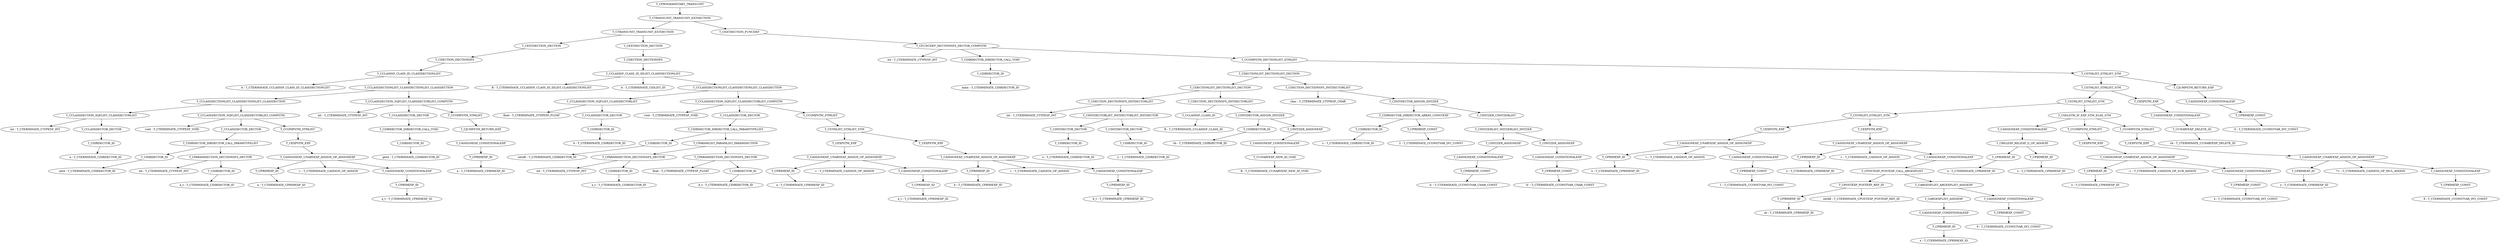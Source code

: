 digraph hierarchy {
197 [label="T_CPROGRAMSTART_TRANSUNIT"]
196 [label="T_CTRANSUNIT_TRANSUNIT_EXTDECTION"]
85 [label="T_CTRANSUNIT_TRANSUNIT_EXTDECTION"]
195 [label="T_CEXTDECTION_FUNCDEF"]
40 [label="T_CEXTDECTION_DECTION"]
84 [label="T_CEXTDECTION_DECTION"]
194 [label="T_CFUNCDEF_DECTIONSFS_DECTOR_COMPSTM"]
39 [label="T_CDECTION_DECTIONSFS"]
83 [label="T_CDECTION_DECTIONSFS"]
86 [label="int : T_CTERMINATE_CTYPESF_INT"]
89 [label="T_CDIRDECTOR_DIRDECTOR_CALL_VOID"]
193 [label="T_CCOMPSTM_DECTIONLIST_STMLIST"]
37 [label="T_CCLASSSF_CLASS_ID_CLASSDECTIONLIST"]
81 [label="T_CCLASSSF_CLASS_ID_IDLIST_CLASSDECTIONLIST"]
87 [label="T_CDIRDECTOR_ID"]
128 [label="T_CDECTIONLIST_DECTIONLIST_DECTION"]
192 [label="T_CSTMLIST_STMLIST_STM"]
38 [label="A : T_CTERMINATE_CCLASSSF_CLASS_ID_CLASSDECTIONLIST"]
36 [label="T_CCLASSDECTIONLIST_CLASSDECTIONLIST_CLASSDECTION"]
82 [label="B : T_CTERMINATE_CCLASSSF_CLASS_ID_IDLIST_CLASSDECTIONLIST"]
41 [label="A : T_CTERMINATE_CIDLIST_ID"]
80 [label="T_CCLASSDECTIONLIST_CLASSDECTIONLIST_CLASSDECTION"]
88 [label="main : T_CTERMINATE_CDIRDECTOR_ID"]
109 [label="T_CDECTIONLIST_DECTIONLIST_DECTION"]
127 [label="T_CDECTION_DECTIONSFS_INITDECTORLIST"]
187 [label="T_CSTMLIST_STMLIST_STM"]
191 [label="T_CJUMPSTM_RETURN_EXP"]
24 [label="T_CCLASSDECTIONLIST_CLASSDECTIONLIST_CLASSDECTION"]
35 [label="T_CCLASSDECTION_SQFLIST_CLASSDECTORLIST_COMPSTM"]
46 [label="T_CCLASSDECTION_SQFLIST_CLASSDECTORLIST"]
79 [label="T_CCLASSDECTION_SQFLIST_CLASSDECTORLIST_COMPSTM"]
98 [label="T_CDECTION_DECTIONSFS_INITDECTORLIST"]
108 [label="T_CDECTION_DECTIONSFS_INITDECTORLIST"]
110 [label="char : T_CTERMINATE_CTYPESF_CHAR"]
126 [label="T_CINITDECTOR_ASSGIN_INITZER"]
182 [label="T_CSTMLIST_STMLIST_STM"]
186 [label="T_CEXPSTM_EXP"]
190 [label="T_CASSIGNEXP_CONDITIONALEXP"]
4 [label="T_CCLASSDECTION_SQFLIST_CLASSDECTORLIST"]
23 [label="T_CCLASSDECTION_SQFLIST_CLASSDECTORLIST_COMPSTM"]
25 [label="int : T_CTERMINATE_CTYPESF_INT"]
29 [label="T_CCLASSDECTOR_DECTOR"]
34 [label="T_CCOMPSTM_STMLIST"]
42 [label="float : T_CTERMINATE_CTYPESF_FLOAT"]
45 [label="T_CCLASSDECTOR_DECTOR"]
47 [label="void : T_CTERMINATE_CTYPESF_VOID"]
60 [label="T_CCLASSDECTOR_DECTOR"]
78 [label="T_CCOMPSTM_STMLIST"]
90 [label="int : T_CTERMINATE_CTYPESF_INT"]
97 [label="T_CINITDECTORLIST_INITDECTORLIST_INITDECTOR"]
99 [label="T_CCLASSSF_CLASS_ID"]
107 [label="T_CINITDECTOR_ASSGIN_INITZER"]
115 [label="T_CDIRDECTOR_DIRDECTOR_ARRAY_CONSTEXP"]
125 [label="T_CINITZER_CINITZERLIST"]
156 [label="T_CSTMLIST_STMLIST_STM"]
181 [label="T_CSELSTM_IF_EXP_STM_ELSE_STM"]
185 [label="T_CASSIGNEXP_CONDITIONALEXP"]
189 [label="T_CPRIMEXP_CONST"]
0 [label="int : T_CTERMINATE_CTYPESF_INT"]
3 [label="T_CCLASSDECTOR_DECTOR"]
5 [label="void : T_CTERMINATE_CTYPESF_VOID"]
13 [label="T_CCLASSDECTOR_DECTOR"]
22 [label="T_CCOMPSTM_STMLIST"]
28 [label="T_CDIRDECTOR_DIRDECTOR_CALL_VOID"]
33 [label="T_CJUMPSTM_RETURN_EXP"]
43 [label="T_CDIRDECTOR_ID"]
59 [label="T_CDIRDECTOR_DIRDECTOR_CALL_PARAMTYPELIST"]
77 [label="T_CSTMLIST_STMLIST_STM"]
93 [label="T_CINITDECTOR_DECTOR"]
96 [label="T_CINITDECTOR_DECTOR"]
100 [label="B : T_CTERMINATE_CCLASSSF_CLASS_ID"]
101 [label="T_CDIRDECTOR_ID"]
106 [label="T_CINITZER_ASSIGNEXP"]
111 [label="T_CDIRDECTOR_ID"]
114 [label="T_CPRIMEXP_CONST"]
124 [label="T_CINITZERLIST_INITZERLIST_INITZER"]
136 [label="T_CEXPSTM_EXP"]
155 [label="T_CEXPSTM_EXP"]
162 [label="T_CASSIGNEXP_CONDITIONALEXP"]
171 [label="T_CCOMPSTM_STMLIST"]
180 [label="T_CCOMPSTM_STMLIST"]
183 [label="T_CUNARYEXP_DELETE_ID"]
188 [label="0 : T_CTERMINATE_CCONSTVAR_INT_CONST"]
1 [label="T_CDIRDECTOR_ID"]
12 [label="T_CDIRDECTOR_DIRDECTOR_CALL_PARAMTYPELIST"]
21 [label="T_CEXPSTM_EXP"]
26 [label="T_CDIRDECTOR_ID"]
32 [label="T_CASSIGNEXP_CONDITIONALEXP"]
44 [label="b : T_CTERMINATE_CDIRDECTOR_ID"]
48 [label="T_CDIRDECTOR_ID"]
58 [label="T_CPARAMLIST_PARAMLIST_PARAMDECTION"]
68 [label="T_CEXPSTM_EXP"]
76 [label="T_CEXPSTM_EXP"]
91 [label="T_CDIRDECTOR_ID"]
94 [label="T_CDIRDECTOR_ID"]
102 [label="cb : T_CTERMINATE_CDIRDECTOR_ID"]
105 [label="T_CASSIGNEXP_CONDITIONALEXP"]
112 [label="z : T_CTERMINATE_CDIRDECTOR_ID"]
113 [label="2 : T_CTERMINATE_CCONSTVAR_INT_CONST"]
119 [label="T_CINITZER_ASSIGNEXP"]
123 [label="T_CINITZER_ASSIGNEXP"]
135 [label="T_CASSIGNEXP_UNARYEXP_ASSIGN_OP_ASSIGNEXP"]
154 [label="T_CASSIGNEXP_UNARYEXP_ASSIGN_OP_ASSIGNEXP"]
161 [label="T_CRELEXP_RELEXP_G_OP_ADDEXP"]
170 [label="T_CEXPSTM_EXP"]
179 [label="T_CEXPSTM_EXP"]
184 [label="cb : T_CTERMINATE_CUNARYEXP_DELETE_ID"]
2 [label="a : T_CTERMINATE_CDIRDECTOR_ID"]
6 [label="T_CDIRDECTOR_ID"]
11 [label="T_CPARAMDECTION_DECTIONSFS_DECTOR"]
20 [label="T_CASSIGNEXP_UNARYEXP_ASSIGN_OP_ASSIGNEXP"]
27 [label="getA : T_CTERMINATE_CDIRDECTOR_ID"]
30 [label="T_CPRIMEXP_ID"]
49 [label="setAB : T_CTERMINATE_CDIRDECTOR_ID"]
53 [label="T_CPARAMDECTION_DECTIONSFS_DECTOR"]
57 [label="T_CPARAMDECTION_DECTIONSFS_DECTOR"]
67 [label="T_CASSIGNEXP_UNARYEXP_ASSIGN_OP_ASSIGNEXP"]
75 [label="T_CASSIGNEXP_UNARYEXP_ASSIGN_OP_ASSIGNEXP"]
92 [label="x : T_CTERMINATE_CDIRDECTOR_ID"]
95 [label="y : T_CTERMINATE_CDIRDECTOR_ID"]
103 [label="T_CUNARYEXP_NEW_ID_VOID"]
118 [label="T_CASSIGNEXP_CONDITIONALEXP"]
122 [label="T_CASSIGNEXP_CONDITIONALEXP"]
129 [label="T_CPRIMEXP_ID"]
131 [label="= : T_CTERMINATE_CASSIGN_OP_ASSIGN"]
134 [label="T_CASSIGNEXP_CONDITIONALEXP"]
137 [label="T_CPRIMEXP_ID"]
139 [label="= : T_CTERMINATE_CASSIGN_OP_ASSIGN"]
153 [label="T_CASSIGNEXP_CONDITIONALEXP"]
157 [label="T_CPRIMEXP_ID"]
159 [label="T_CPRIMEXP_ID"]
169 [label="T_CASSIGNEXP_UNARYEXP_ASSIGN_OP_ASSIGNEXP"]
178 [label="T_CASSIGNEXP_UNARYEXP_ASSIGN_OP_ASSIGNEXP"]
7 [label="setA : T_CTERMINATE_CDIRDECTOR_ID"]
8 [label="int : T_CTERMINATE_CTYPESF_INT"]
9 [label="T_CDIRDECTOR_ID"]
14 [label="T_CPRIMEXP_ID"]
16 [label="= : T_CTERMINATE_CASSIGN_OP_ASSIGN"]
19 [label="T_CASSIGNEXP_CONDITIONALEXP"]
31 [label="a : T_CTERMINATE_CPRIMEXP_ID"]
50 [label="int : T_CTERMINATE_CTYPESF_INT"]
51 [label="T_CDIRDECTOR_ID"]
54 [label="float : T_CTERMINATE_CTYPESF_FLOAT"]
55 [label="T_CDIRDECTOR_ID"]
61 [label="T_CPRIMEXP_ID"]
63 [label="= : T_CTERMINATE_CASSIGN_OP_ASSIGN"]
66 [label="T_CASSIGNEXP_CONDITIONALEXP"]
69 [label="T_CPRIMEXP_ID"]
71 [label="= : T_CTERMINATE_CASSIGN_OP_ASSIGN"]
74 [label="T_CASSIGNEXP_CONDITIONALEXP"]
104 [label="B : T_CTERMINATE_CUNARYEXP_NEW_ID_VOID"]
117 [label="T_CPRIMEXP_CONST"]
121 [label="T_CPRIMEXP_CONST"]
130 [label="x : T_CTERMINATE_CPRIMEXP_ID"]
133 [label="T_CPRIMEXP_CONST"]
138 [label="y : T_CTERMINATE_CPRIMEXP_ID"]
152 [label="T_CPOSTEXP_POSTEXP_CALL_ARGEXPLIST"]
158 [label="x : T_CTERMINATE_CPRIMEXP_ID"]
160 [label="y : T_CTERMINATE_CPRIMEXP_ID"]
163 [label="T_CPRIMEXP_ID"]
165 [label="-= : T_CTERMINATE_CASSIGN_OP_SUB_ASSIGN"]
168 [label="T_CASSIGNEXP_CONDITIONALEXP"]
172 [label="T_CPRIMEXP_ID"]
174 [label="*= : T_CTERMINATE_CASSIGN_OP_MUL_ASSIGN"]
177 [label="T_CASSIGNEXP_CONDITIONALEXP"]
10 [label="a_t : T_CTERMINATE_CDIRDECTOR_ID"]
15 [label="a : T_CTERMINATE_CPRIMEXP_ID"]
17 [label="T_CPRIMEXP_ID"]
52 [label="a_t : T_CTERMINATE_CDIRDECTOR_ID"]
56 [label="b_t : T_CTERMINATE_CDIRDECTOR_ID"]
62 [label="a : T_CTERMINATE_CPRIMEXP_ID"]
64 [label="T_CPRIMEXP_ID"]
70 [label="b : T_CTERMINATE_CPRIMEXP_ID"]
72 [label="T_CPRIMEXP_ID"]
116 [label="'a' : T_CTERMINATE_CCONSTVAR_CHAR_CONST"]
120 [label="'b' : T_CTERMINATE_CCONSTVAR_CHAR_CONST"]
132 [label="1 : T_CTERMINATE_CCONSTVAR_INT_CONST"]
142 [label="T_CPOSTEXP_POSTEXP_REF_ID"]
151 [label="T_CARGEXPLIST_ARGEXPLIST_ASSGEXP"]
164 [label="x : T_CTERMINATE_CPRIMEXP_ID"]
167 [label="T_CPRIMEXP_CONST"]
173 [label="y : T_CTERMINATE_CPRIMEXP_ID"]
176 [label="T_CPRIMEXP_CONST"]
18 [label="a_t : T_CTERMINATE_CPRIMEXP_ID"]
65 [label="a_t : T_CTERMINATE_CPRIMEXP_ID"]
73 [label="b_t : T_CTERMINATE_CPRIMEXP_ID"]
140 [label="T_CPRIMEXP_ID"]
143 [label="setAB : T_CTERMINATE_CPOSTEXP_POSTEXP_REF_ID"]
147 [label="T_CARGEXPLIST_ASSGEXP"]
150 [label="T_CASSIGNEXP_CONDITIONALEXP"]
166 [label="4 : T_CTERMINATE_CCONSTVAR_INT_CONST"]
175 [label="8 : T_CTERMINATE_CCONSTVAR_INT_CONST"]
141 [label="cb : T_CTERMINATE_CPRIMEXP_ID"]
146 [label="T_CASSIGNEXP_CONDITIONALEXP"]
149 [label="T_CPRIMEXP_CONST"]
144 [label="T_CPRIMEXP_ID"]
148 [label="9 : T_CTERMINATE_CCONSTVAR_INT_CONST"]
145 [label="x : T_CTERMINATE_CPRIMEXP_ID"]
197 -> 196;
196 -> 85;
196 -> 195;
85 -> 40;
85 -> 84;
195 -> 194;
40 -> 39;
84 -> 83;
194 -> 86;
194 -> 89;
194 -> 193;
39 -> 37;
83 -> 81;
89 -> 87;
193 -> 128;
193 -> 192;
37 -> 38;
37 -> 36;
81 -> 82;
81 -> 41;
81 -> 80;
87 -> 88;
128 -> 109;
128 -> 127;
192 -> 187;
192 -> 191;
36 -> 24;
36 -> 35;
80 -> 46;
80 -> 79;
109 -> 98;
109 -> 108;
127 -> 110;
127 -> 126;
187 -> 182;
187 -> 186;
191 -> 190;
24 -> 4;
24 -> 23;
35 -> 25;
35 -> 29;
35 -> 34;
46 -> 42;
46 -> 45;
79 -> 47;
79 -> 60;
79 -> 78;
98 -> 90;
98 -> 97;
108 -> 99;
108 -> 107;
126 -> 115;
126 -> 125;
182 -> 156;
182 -> 181;
186 -> 185;
190 -> 189;
4 -> 0;
4 -> 3;
23 -> 5;
23 -> 13;
23 -> 22;
29 -> 28;
34 -> 33;
45 -> 43;
60 -> 59;
78 -> 77;
97 -> 93;
97 -> 96;
99 -> 100;
107 -> 101;
107 -> 106;
115 -> 111;
115 -> 114;
125 -> 124;
156 -> 136;
156 -> 155;
181 -> 162;
181 -> 171;
181 -> 180;
185 -> 183;
189 -> 188;
3 -> 1;
13 -> 12;
22 -> 21;
28 -> 26;
33 -> 32;
43 -> 44;
59 -> 48;
59 -> 58;
77 -> 68;
77 -> 76;
93 -> 91;
96 -> 94;
101 -> 102;
106 -> 105;
111 -> 112;
114 -> 113;
124 -> 119;
124 -> 123;
136 -> 135;
155 -> 154;
162 -> 161;
171 -> 170;
180 -> 179;
183 -> 184;
1 -> 2;
12 -> 6;
12 -> 11;
21 -> 20;
26 -> 27;
32 -> 30;
48 -> 49;
58 -> 53;
58 -> 57;
68 -> 67;
76 -> 75;
91 -> 92;
94 -> 95;
105 -> 103;
119 -> 118;
123 -> 122;
135 -> 129;
135 -> 131;
135 -> 134;
154 -> 137;
154 -> 139;
154 -> 153;
161 -> 157;
161 -> 159;
170 -> 169;
179 -> 178;
6 -> 7;
11 -> 8;
11 -> 9;
20 -> 14;
20 -> 16;
20 -> 19;
30 -> 31;
53 -> 50;
53 -> 51;
57 -> 54;
57 -> 55;
67 -> 61;
67 -> 63;
67 -> 66;
75 -> 69;
75 -> 71;
75 -> 74;
103 -> 104;
118 -> 117;
122 -> 121;
129 -> 130;
134 -> 133;
137 -> 138;
153 -> 152;
157 -> 158;
159 -> 160;
169 -> 163;
169 -> 165;
169 -> 168;
178 -> 172;
178 -> 174;
178 -> 177;
9 -> 10;
14 -> 15;
19 -> 17;
51 -> 52;
55 -> 56;
61 -> 62;
66 -> 64;
69 -> 70;
74 -> 72;
117 -> 116;
121 -> 120;
133 -> 132;
152 -> 142;
152 -> 151;
163 -> 164;
168 -> 167;
172 -> 173;
177 -> 176;
17 -> 18;
64 -> 65;
72 -> 73;
142 -> 140;
142 -> 143;
151 -> 147;
151 -> 150;
167 -> 166;
176 -> 175;
140 -> 141;
147 -> 146;
150 -> 149;
146 -> 144;
149 -> 148;
144 -> 145;
}
